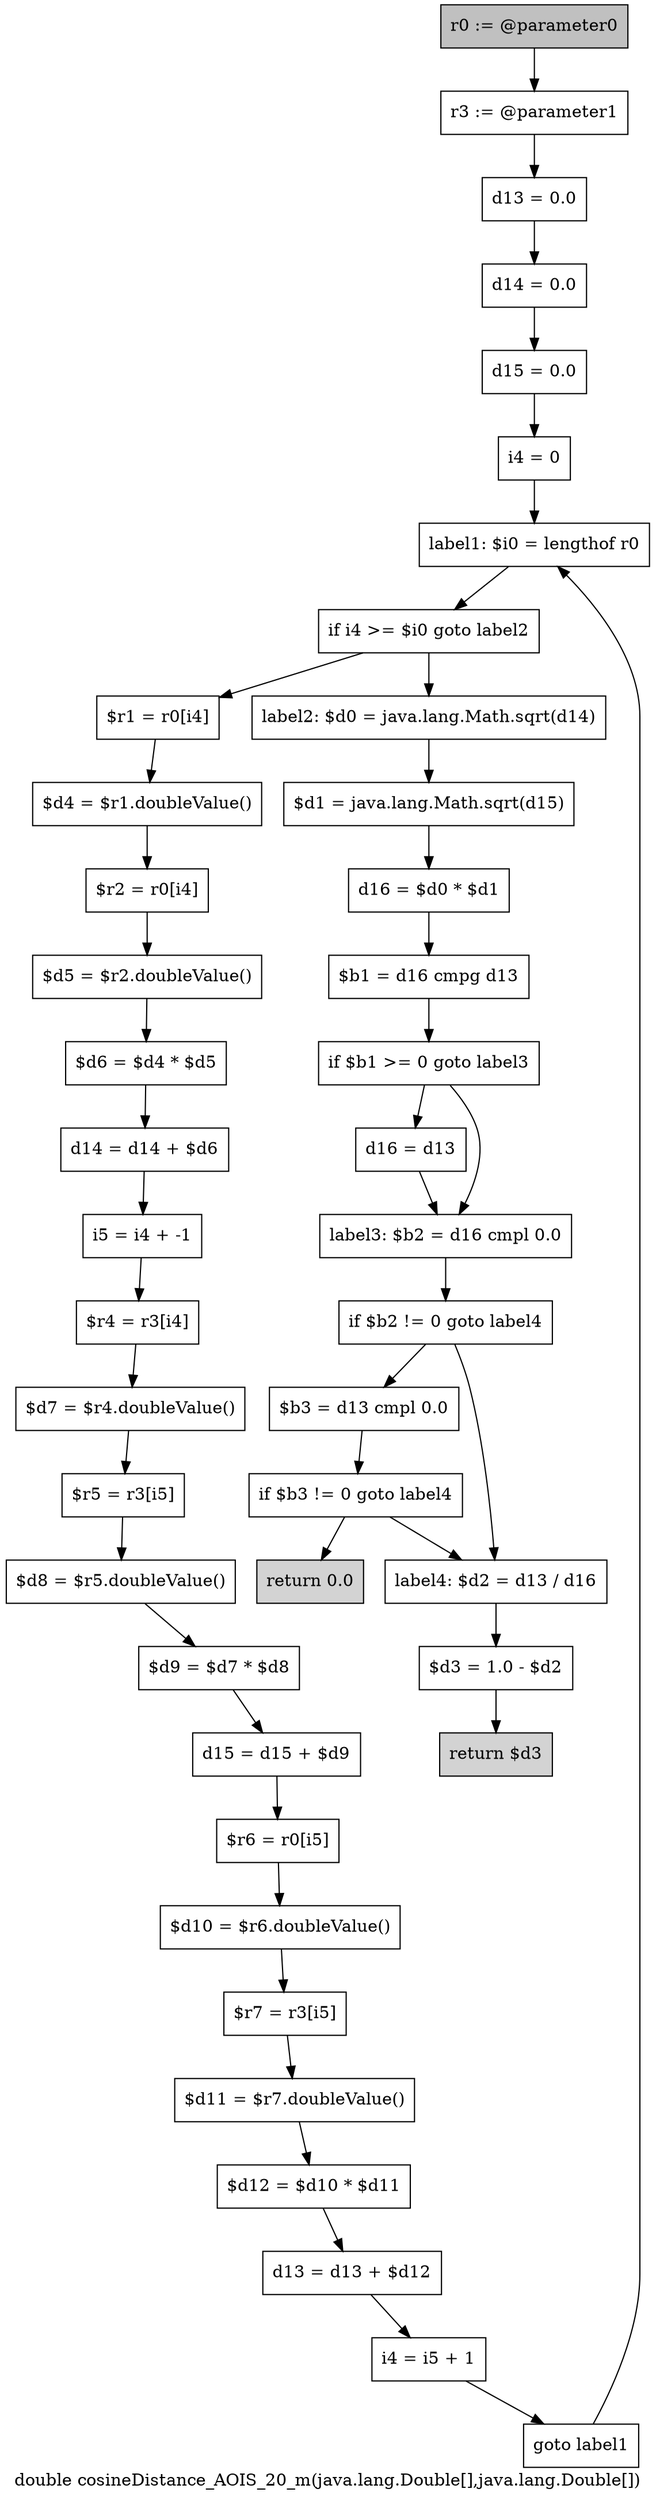 digraph "double cosineDistance_AOIS_20_m(java.lang.Double[],java.lang.Double[])" {
    label="double cosineDistance_AOIS_20_m(java.lang.Double[],java.lang.Double[])";
    node [shape=box];
    "0" [style=filled,fillcolor=gray,label="r0 := @parameter0",];
    "1" [label="r3 := @parameter1",];
    "0"->"1";
    "2" [label="d13 = 0.0",];
    "1"->"2";
    "3" [label="d14 = 0.0",];
    "2"->"3";
    "4" [label="d15 = 0.0",];
    "3"->"4";
    "5" [label="i4 = 0",];
    "4"->"5";
    "6" [label="label1: $i0 = lengthof r0",];
    "5"->"6";
    "7" [label="if i4 >= $i0 goto label2",];
    "6"->"7";
    "8" [label="$r1 = r0[i4]",];
    "7"->"8";
    "29" [label="label2: $d0 = java.lang.Math.sqrt(d14)",];
    "7"->"29";
    "9" [label="$d4 = $r1.doubleValue()",];
    "8"->"9";
    "10" [label="$r2 = r0[i4]",];
    "9"->"10";
    "11" [label="$d5 = $r2.doubleValue()",];
    "10"->"11";
    "12" [label="$d6 = $d4 * $d5",];
    "11"->"12";
    "13" [label="d14 = d14 + $d6",];
    "12"->"13";
    "14" [label="i5 = i4 + -1",];
    "13"->"14";
    "15" [label="$r4 = r3[i4]",];
    "14"->"15";
    "16" [label="$d7 = $r4.doubleValue()",];
    "15"->"16";
    "17" [label="$r5 = r3[i5]",];
    "16"->"17";
    "18" [label="$d8 = $r5.doubleValue()",];
    "17"->"18";
    "19" [label="$d9 = $d7 * $d8",];
    "18"->"19";
    "20" [label="d15 = d15 + $d9",];
    "19"->"20";
    "21" [label="$r6 = r0[i5]",];
    "20"->"21";
    "22" [label="$d10 = $r6.doubleValue()",];
    "21"->"22";
    "23" [label="$r7 = r3[i5]",];
    "22"->"23";
    "24" [label="$d11 = $r7.doubleValue()",];
    "23"->"24";
    "25" [label="$d12 = $d10 * $d11",];
    "24"->"25";
    "26" [label="d13 = d13 + $d12",];
    "25"->"26";
    "27" [label="i4 = i5 + 1",];
    "26"->"27";
    "28" [label="goto label1",];
    "27"->"28";
    "28"->"6";
    "30" [label="$d1 = java.lang.Math.sqrt(d15)",];
    "29"->"30";
    "31" [label="d16 = $d0 * $d1",];
    "30"->"31";
    "32" [label="$b1 = d16 cmpg d13",];
    "31"->"32";
    "33" [label="if $b1 >= 0 goto label3",];
    "32"->"33";
    "34" [label="d16 = d13",];
    "33"->"34";
    "35" [label="label3: $b2 = d16 cmpl 0.0",];
    "33"->"35";
    "34"->"35";
    "36" [label="if $b2 != 0 goto label4",];
    "35"->"36";
    "37" [label="$b3 = d13 cmpl 0.0",];
    "36"->"37";
    "40" [label="label4: $d2 = d13 / d16",];
    "36"->"40";
    "38" [label="if $b3 != 0 goto label4",];
    "37"->"38";
    "39" [style=filled,fillcolor=lightgray,label="return 0.0",];
    "38"->"39";
    "38"->"40";
    "41" [label="$d3 = 1.0 - $d2",];
    "40"->"41";
    "42" [style=filled,fillcolor=lightgray,label="return $d3",];
    "41"->"42";
}
